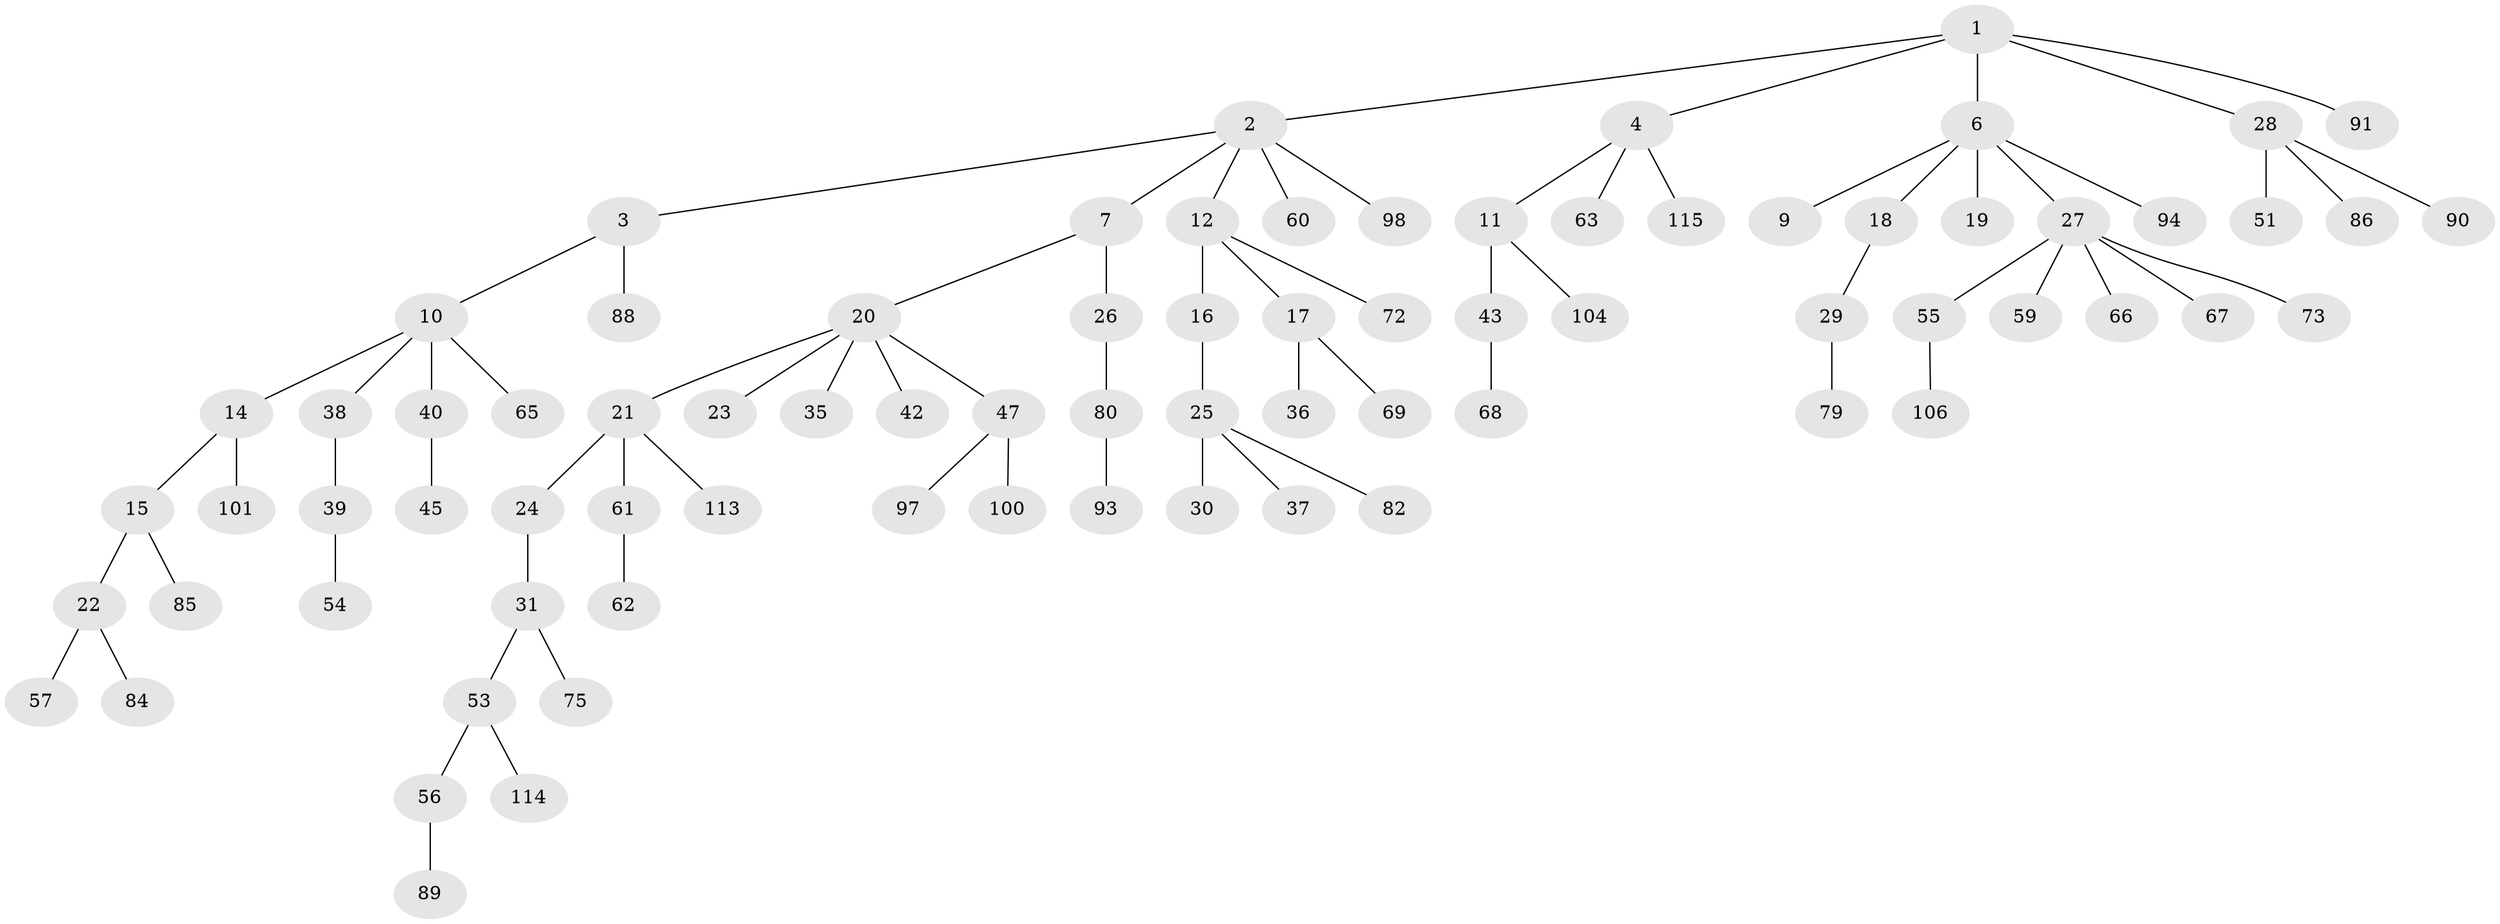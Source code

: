 // Generated by graph-tools (version 1.1) at 2025/24/03/03/25 07:24:05]
// undirected, 78 vertices, 77 edges
graph export_dot {
graph [start="1"]
  node [color=gray90,style=filled];
  1 [super="+74"];
  2 [super="+5"];
  3 [super="+13"];
  4 [super="+48"];
  6 [super="+8"];
  7;
  9;
  10 [super="+41"];
  11;
  12 [super="+71"];
  14 [super="+76"];
  15;
  16;
  17 [super="+44"];
  18;
  19;
  20 [super="+109"];
  21 [super="+52"];
  22;
  23 [super="+58"];
  24 [super="+111"];
  25 [super="+49"];
  26 [super="+33"];
  27 [super="+46"];
  28 [super="+32"];
  29 [super="+102"];
  30 [super="+34"];
  31 [super="+96"];
  35;
  36 [super="+70"];
  37;
  38;
  39 [super="+81"];
  40 [super="+83"];
  42 [super="+78"];
  43 [super="+50"];
  45 [super="+99"];
  47 [super="+95"];
  51;
  53 [super="+108"];
  54;
  55 [super="+92"];
  56 [super="+64"];
  57;
  59;
  60;
  61 [super="+87"];
  62;
  63;
  65;
  66;
  67;
  68;
  69;
  72;
  73 [super="+77"];
  75;
  79 [super="+107"];
  80;
  82;
  84 [super="+112"];
  85;
  86 [super="+110"];
  88;
  89;
  90;
  91 [super="+105"];
  93;
  94;
  97;
  98;
  100;
  101 [super="+103"];
  104;
  106;
  113 [super="+116"];
  114;
  115;
  1 -- 2;
  1 -- 4;
  1 -- 6;
  1 -- 28;
  1 -- 91;
  2 -- 3;
  2 -- 12;
  2 -- 98;
  2 -- 60;
  2 -- 7;
  3 -- 10;
  3 -- 88;
  4 -- 11;
  4 -- 63;
  4 -- 115;
  6 -- 9;
  6 -- 18;
  6 -- 19;
  6 -- 27;
  6 -- 94;
  7 -- 20;
  7 -- 26;
  10 -- 14;
  10 -- 38;
  10 -- 40;
  10 -- 65;
  11 -- 43;
  11 -- 104;
  12 -- 16;
  12 -- 17;
  12 -- 72;
  14 -- 15;
  14 -- 101;
  15 -- 22;
  15 -- 85;
  16 -- 25;
  17 -- 36;
  17 -- 69;
  18 -- 29;
  20 -- 21;
  20 -- 23;
  20 -- 35;
  20 -- 42;
  20 -- 47;
  21 -- 24;
  21 -- 113;
  21 -- 61;
  22 -- 57;
  22 -- 84;
  24 -- 31;
  25 -- 30;
  25 -- 37;
  25 -- 82;
  26 -- 80;
  27 -- 55;
  27 -- 67;
  27 -- 73;
  27 -- 66;
  27 -- 59;
  28 -- 86;
  28 -- 90;
  28 -- 51;
  29 -- 79;
  31 -- 53;
  31 -- 75;
  38 -- 39;
  39 -- 54;
  40 -- 45;
  43 -- 68;
  47 -- 100;
  47 -- 97;
  53 -- 56;
  53 -- 114;
  55 -- 106;
  56 -- 89;
  61 -- 62;
  80 -- 93;
}
